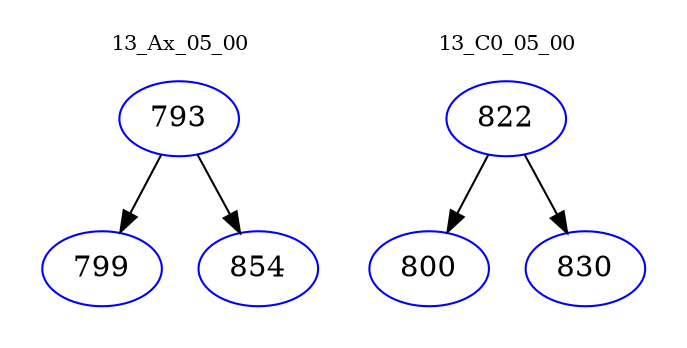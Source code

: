 digraph{
subgraph cluster_0 {
color = white
label = "13_Ax_05_00";
fontsize=10;
T0_793 [label="793", color="blue"]
T0_793 -> T0_799 [color="black"]
T0_799 [label="799", color="blue"]
T0_793 -> T0_854 [color="black"]
T0_854 [label="854", color="blue"]
}
subgraph cluster_1 {
color = white
label = "13_C0_05_00";
fontsize=10;
T1_822 [label="822", color="blue"]
T1_822 -> T1_800 [color="black"]
T1_800 [label="800", color="blue"]
T1_822 -> T1_830 [color="black"]
T1_830 [label="830", color="blue"]
}
}

